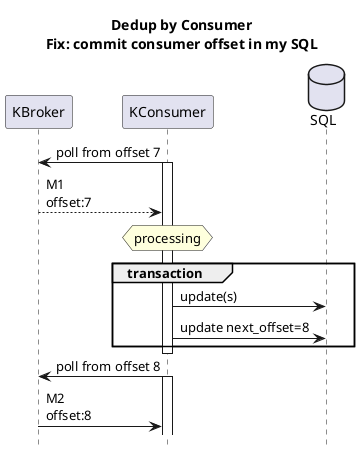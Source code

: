 @startuml
title Dedup by Consumer\nFix: commit consumer offset in my SQL
hide footbox
participant KBroker
database SQL order 10
KBroker<-KConsumer: poll from offset 7
KConsumer++

KBroker-->KConsumer: M1\noffset:7
hnote over KConsumer: processing
group transaction
KConsumer->SQL: update(s)
KConsumer->SQL: update next_offset=8
end
KConsumer--
KBroker<-KConsumer: poll from offset 8
KConsumer++
KBroker->KConsumer: M2\noffset:8
@enduml